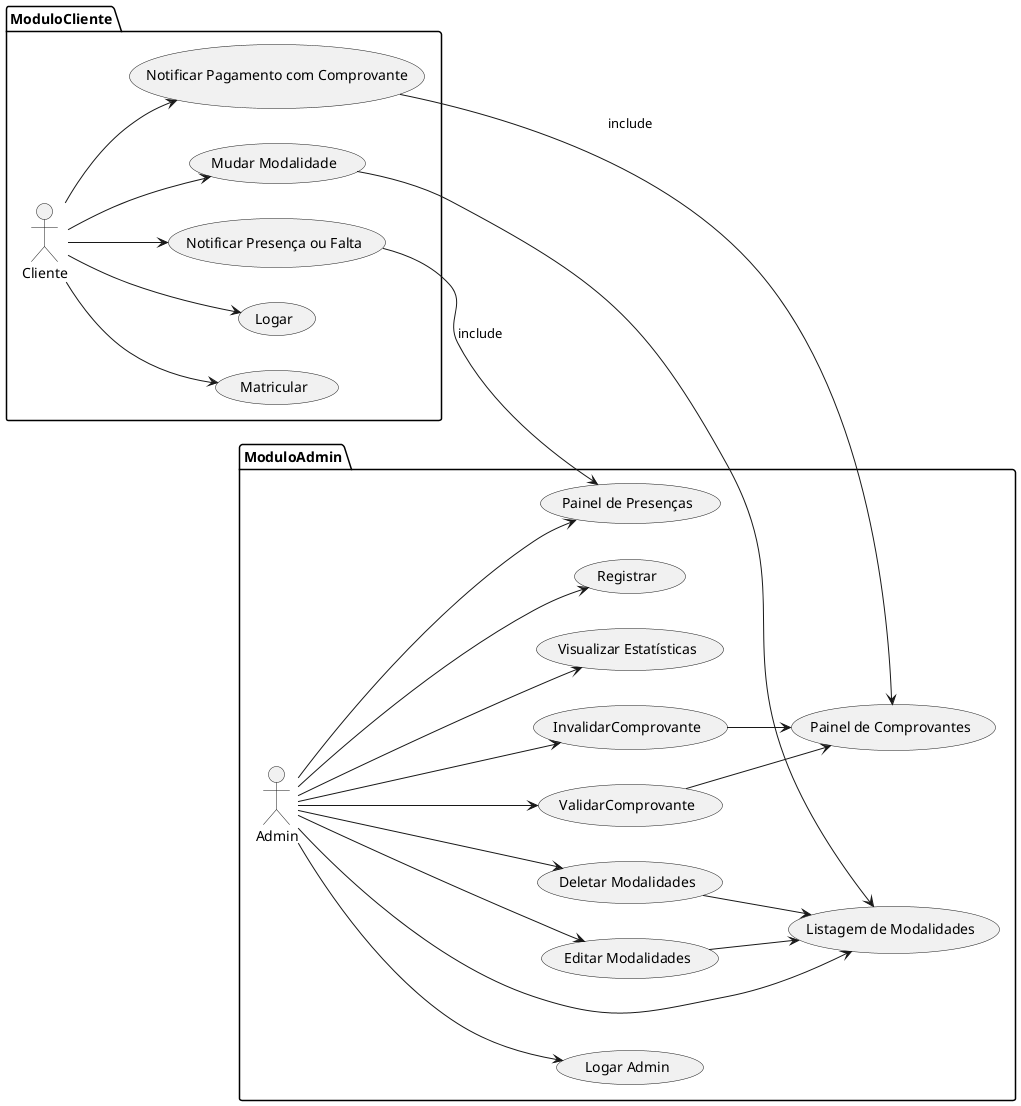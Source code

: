 @startuml Casos de Uso

left to right direction
'top to bottom direction

package ModuloCliente as mc {
  actor Cliente as cl
  usecase "Matricular" as Matricular
  usecase "Logar" as Logar
  usecase "Mudar Modalidade" as MudarModalidade
  usecase "Notificar Presença ou Falta" as NotificarPresenca
  usecase "Notificar Pagamento com Comprovante" as NotificarPagamento
}
package ModuloAdmin as ma {
  actor Admin as ad  
  usecase "Registrar" as Registrar
  usecase "Logar Admin" as LogarAdmin
  usecase "Painel de Presenças" as PainelPresencas
  usecase "Painel de Comprovantes" as PainelComprovantes
  usecase "ValidarComprovante" as ValidarComprovante
  usecase "InvalidarComprovante" as InvalidarComprovante
  usecase "Listagem de Modalidades" as ListagemModalidades
  usecase "Editar Modalidades" as EditarModalidades
  usecase "Deletar Modalidades" as DeletarModalidades
  usecase "Visualizar Estatísticas" as VisualizarEstatisticas
}
cl --> Matricular
cl --> Logar
cl --> MudarModalidade
ad --> ListagemModalidades
ad --> EditarModalidades
ad --> DeletarModalidades
ad --> VisualizarEstatisticas
ad --> LogarAdmin
ad --> Registrar
DeletarModalidades --> ListagemModalidades
EditarModalidades --> ListagemModalidades
MudarModalidade --> ListagemModalidades
cl --> NotificarPresenca
NotificarPresenca --> PainelPresencas : include
ad --> PainelPresencas
cl --> NotificarPagamento
NotificarPagamento --> PainelComprovantes : include
ad --> ValidarComprovante
ValidarComprovante --> PainelComprovantes
ad --> InvalidarComprovante
InvalidarComprovante --> PainelComprovantes

@enduml
